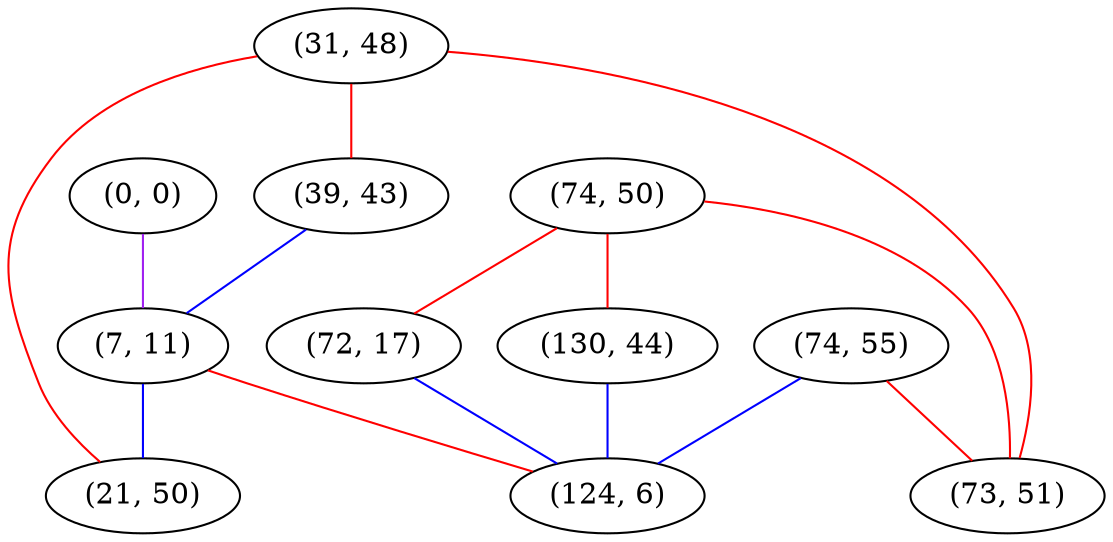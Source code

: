 graph "" {
"(0, 0)";
"(31, 48)";
"(74, 50)";
"(72, 17)";
"(130, 44)";
"(39, 43)";
"(74, 55)";
"(7, 11)";
"(73, 51)";
"(21, 50)";
"(124, 6)";
"(0, 0)" -- "(7, 11)"  [color=purple, key=0, weight=4];
"(31, 48)" -- "(39, 43)"  [color=red, key=0, weight=1];
"(31, 48)" -- "(73, 51)"  [color=red, key=0, weight=1];
"(31, 48)" -- "(21, 50)"  [color=red, key=0, weight=1];
"(74, 50)" -- "(72, 17)"  [color=red, key=0, weight=1];
"(74, 50)" -- "(73, 51)"  [color=red, key=0, weight=1];
"(74, 50)" -- "(130, 44)"  [color=red, key=0, weight=1];
"(72, 17)" -- "(124, 6)"  [color=blue, key=0, weight=3];
"(130, 44)" -- "(124, 6)"  [color=blue, key=0, weight=3];
"(39, 43)" -- "(7, 11)"  [color=blue, key=0, weight=3];
"(74, 55)" -- "(73, 51)"  [color=red, key=0, weight=1];
"(74, 55)" -- "(124, 6)"  [color=blue, key=0, weight=3];
"(7, 11)" -- "(21, 50)"  [color=blue, key=0, weight=3];
"(7, 11)" -- "(124, 6)"  [color=red, key=0, weight=1];
}

